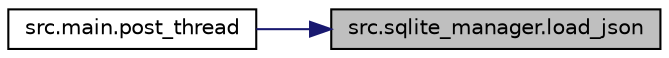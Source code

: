 digraph "src.sqlite_manager.load_json"
{
 // LATEX_PDF_SIZE
  edge [fontname="Helvetica",fontsize="10",labelfontname="Helvetica",labelfontsize="10"];
  node [fontname="Helvetica",fontsize="10",shape=record];
  rankdir="RL";
  Node1 [label="src.sqlite_manager.load_json",height=0.2,width=0.4,color="black", fillcolor="grey75", style="filled", fontcolor="black",tooltip="Post a dictionary with meters' characteristics located in the database."];
  Node1 -> Node2 [dir="back",color="midnightblue",fontsize="10",style="solid",fontname="Helvetica"];
  Node2 [label="src.main.post_thread",height=0.2,width=0.4,color="black", fillcolor="white", style="filled",URL="$namespacesrc_1_1main.html#a7ecd7cbccbf833555759176fc61e7e83",tooltip="Post meters information."];
}
